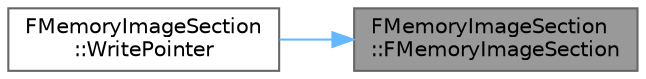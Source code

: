 digraph "FMemoryImageSection::FMemoryImageSection"
{
 // INTERACTIVE_SVG=YES
 // LATEX_PDF_SIZE
  bgcolor="transparent";
  edge [fontname=Helvetica,fontsize=10,labelfontname=Helvetica,labelfontsize=10];
  node [fontname=Helvetica,fontsize=10,shape=box,height=0.2,width=0.4];
  rankdir="RL";
  Node1 [id="Node000001",label="FMemoryImageSection\l::FMemoryImageSection",height=0.2,width=0.4,color="gray40", fillcolor="grey60", style="filled", fontcolor="black",tooltip=" "];
  Node1 -> Node2 [id="edge1_Node000001_Node000002",dir="back",color="steelblue1",style="solid",tooltip=" "];
  Node2 [id="Node000002",label="FMemoryImageSection\l::WritePointer",height=0.2,width=0.4,color="grey40", fillcolor="white", style="filled",URL="$d8/dee/classFMemoryImageSection.html#a7aead8e4b73225bf923347455dcdf099",tooltip=" "];
}

